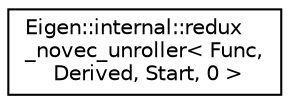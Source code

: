 digraph "Graphical Class Hierarchy"
{
  edge [fontname="Helvetica",fontsize="10",labelfontname="Helvetica",labelfontsize="10"];
  node [fontname="Helvetica",fontsize="10",shape=record];
  rankdir="LR";
  Node1 [label="Eigen::internal::redux\l_novec_unroller\< Func,\l Derived, Start, 0 \>",height=0.2,width=0.4,color="black", fillcolor="white", style="filled",URL="$struct_eigen_1_1internal_1_1redux__novec__unroller_3_01_func_00_01_derived_00_01_start_00_010_01_4.html"];
}
